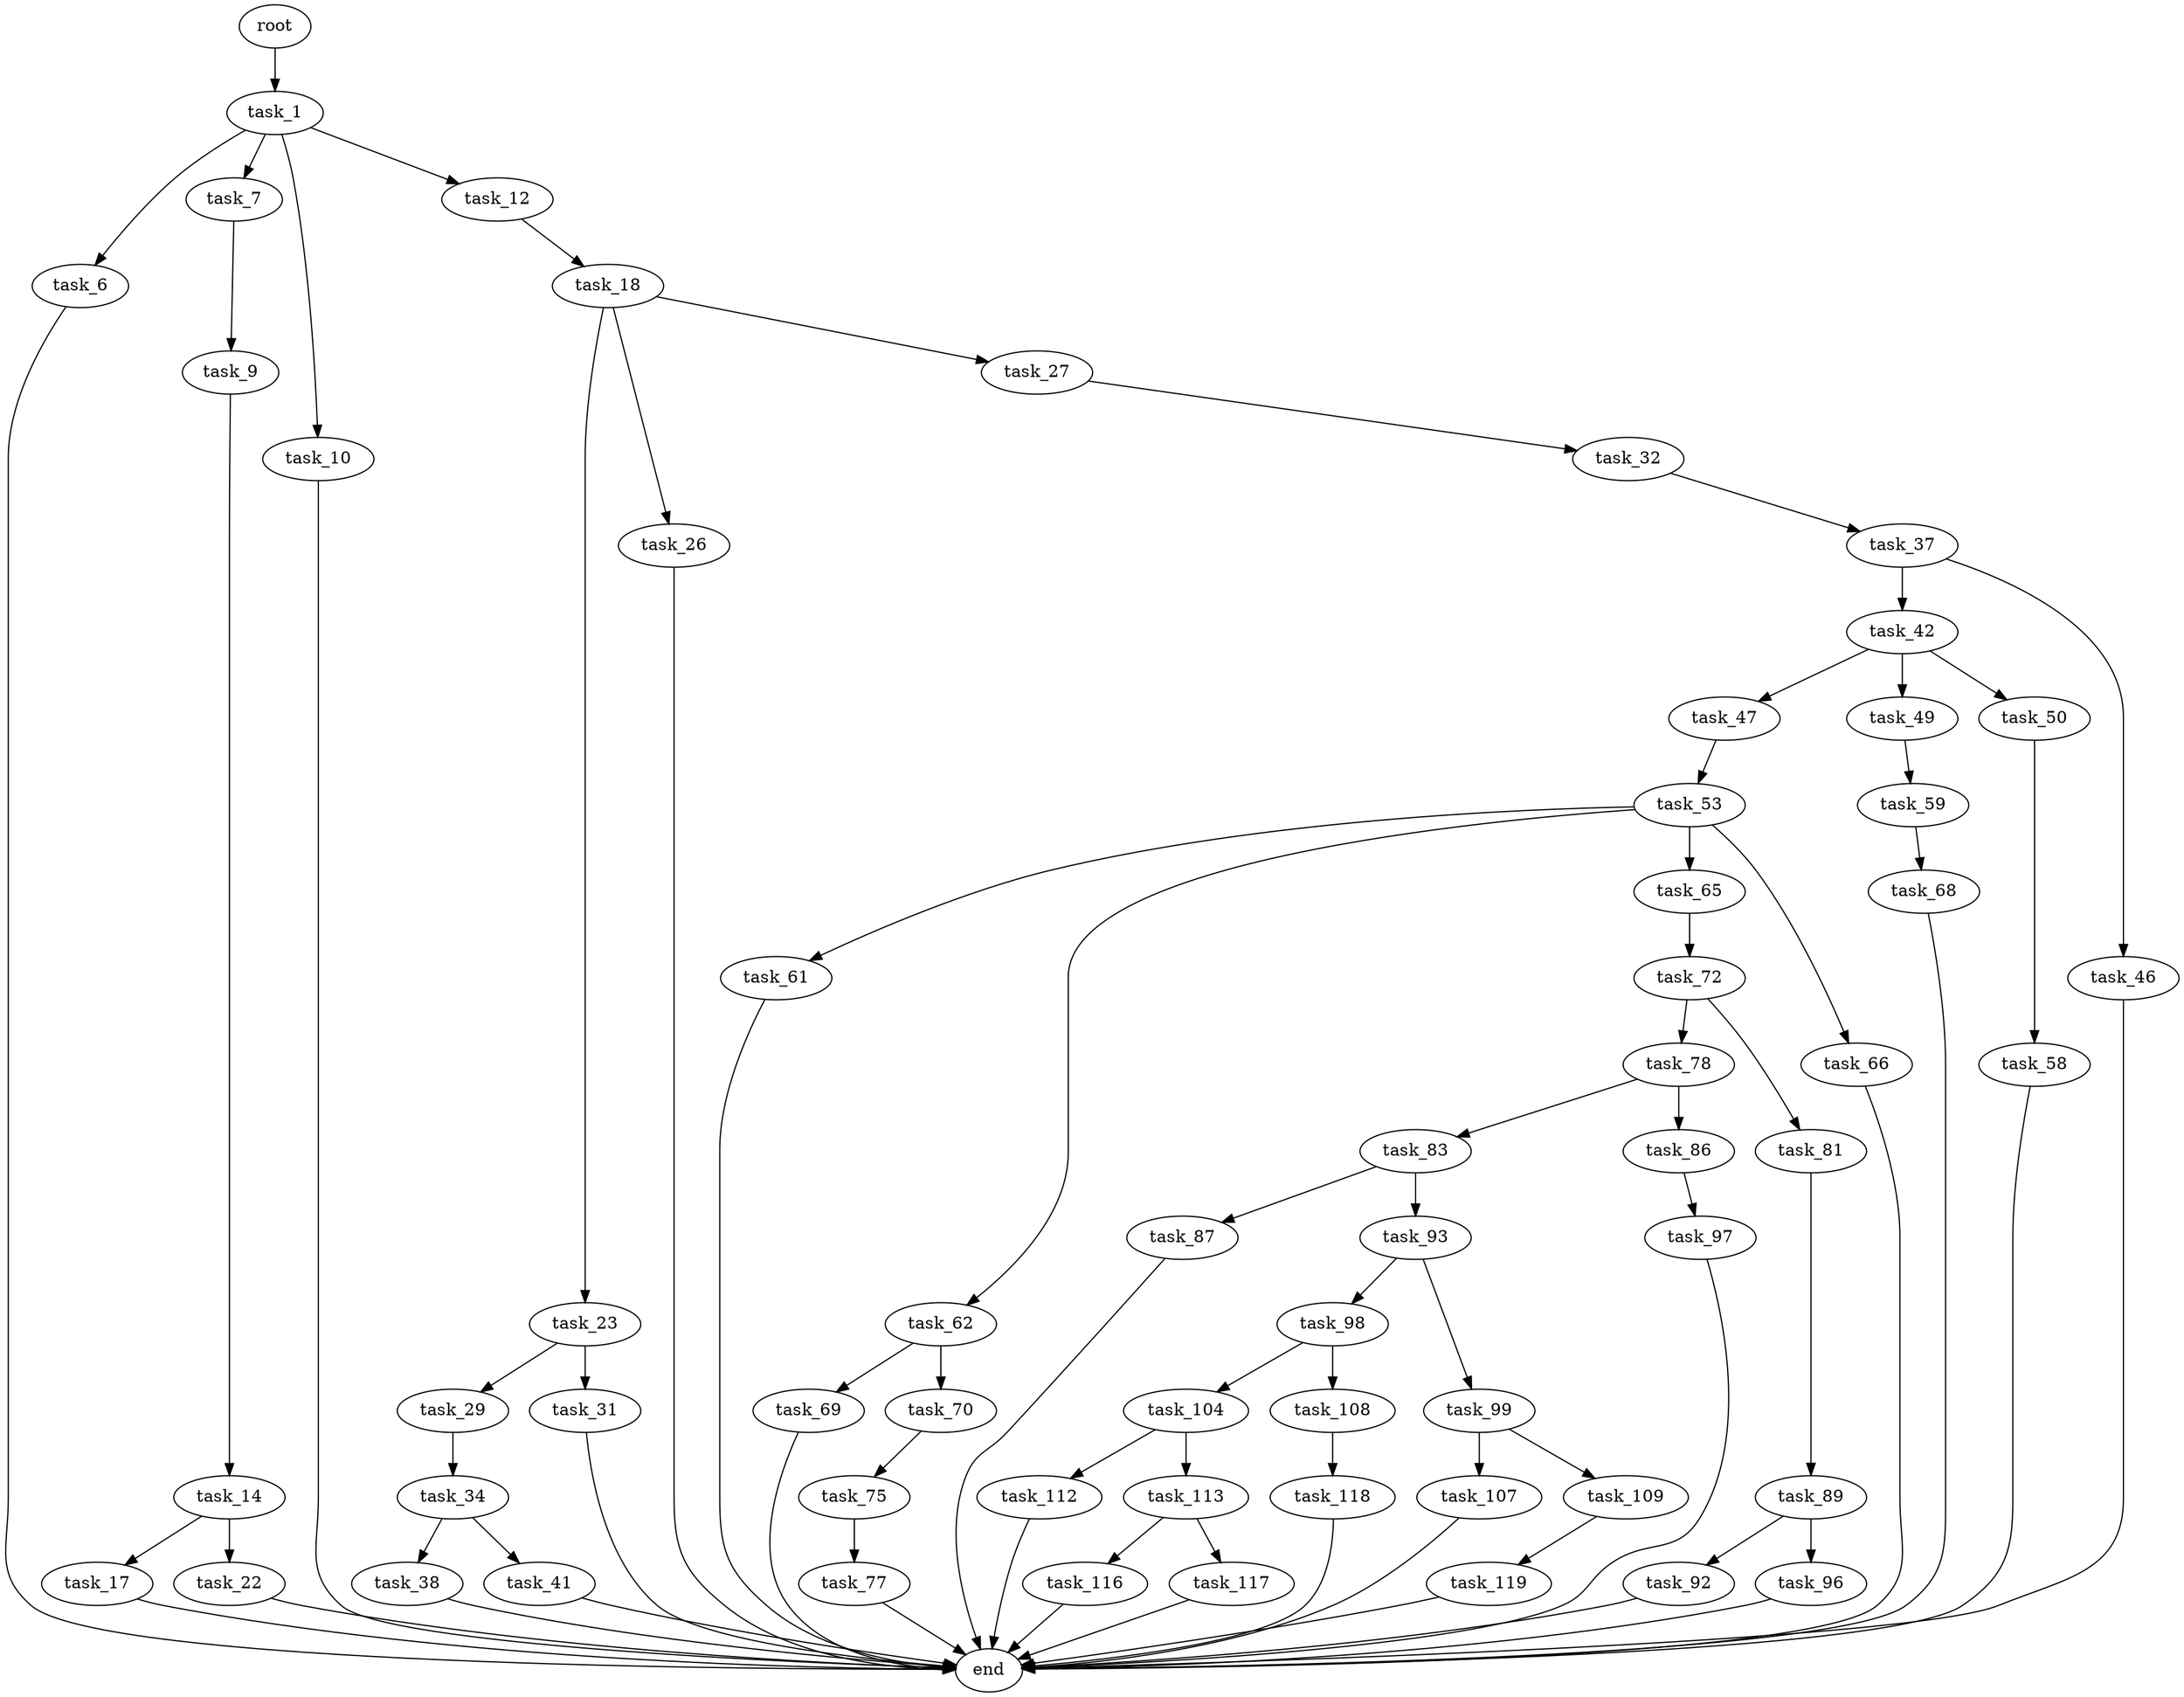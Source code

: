 digraph G {
  root [size="0.000000"];
  task_1 [size="368293445632.000000"];
  task_6 [size="26996178854.000000"];
  task_7 [size="10654134101.000000"];
  task_10 [size="782757789696.000000"];
  task_12 [size="11134664577.000000"];
  end [size="0.000000"];
  task_9 [size="15543427113.000000"];
  task_14 [size="782757789696.000000"];
  task_18 [size="41019369671.000000"];
  task_17 [size="134217728000.000000"];
  task_22 [size="11018392786.000000"];
  task_23 [size="397952467186.000000"];
  task_26 [size="847701234848.000000"];
  task_27 [size="10029428086.000000"];
  task_29 [size="782757789696.000000"];
  task_31 [size="37298643252.000000"];
  task_32 [size="4548303918.000000"];
  task_34 [size="6691214954.000000"];
  task_37 [size="4543515114.000000"];
  task_38 [size="68719476736.000000"];
  task_41 [size="146666915176.000000"];
  task_42 [size="549755813888.000000"];
  task_46 [size="231928233984.000000"];
  task_47 [size="134217728000.000000"];
  task_49 [size="795967616.000000"];
  task_50 [size="97003909740.000000"];
  task_53 [size="34369277756.000000"];
  task_59 [size="231928233984.000000"];
  task_58 [size="35737957318.000000"];
  task_61 [size="782757789696.000000"];
  task_62 [size="153379534829.000000"];
  task_65 [size="134217728000.000000"];
  task_66 [size="23752999237.000000"];
  task_68 [size="1080388538472.000000"];
  task_69 [size="307197633942.000000"];
  task_70 [size="68719476736.000000"];
  task_72 [size="463820589700.000000"];
  task_75 [size="15358243720.000000"];
  task_78 [size="13746732651.000000"];
  task_81 [size="1073741824000.000000"];
  task_77 [size="12682486962.000000"];
  task_83 [size="3057655935.000000"];
  task_86 [size="17622737641.000000"];
  task_89 [size="28991029248.000000"];
  task_87 [size="11348741801.000000"];
  task_93 [size="347516481226.000000"];
  task_97 [size="8312188759.000000"];
  task_92 [size="68719476736.000000"];
  task_96 [size="1182166208.000000"];
  task_98 [size="721540608061.000000"];
  task_99 [size="23920018200.000000"];
  task_104 [size="727476315124.000000"];
  task_108 [size="100978614516.000000"];
  task_107 [size="322271950932.000000"];
  task_109 [size="7592415856.000000"];
  task_112 [size="8589934592.000000"];
  task_113 [size="6394432304.000000"];
  task_118 [size="11591135225.000000"];
  task_119 [size="30273772941.000000"];
  task_116 [size="1073741824000.000000"];
  task_117 [size="109460667312.000000"];

  root -> task_1 [size="1.000000"];
  task_1 -> task_6 [size="411041792.000000"];
  task_1 -> task_7 [size="411041792.000000"];
  task_1 -> task_10 [size="411041792.000000"];
  task_1 -> task_12 [size="411041792.000000"];
  task_6 -> end [size="1.000000"];
  task_7 -> task_9 [size="209715200.000000"];
  task_10 -> end [size="1.000000"];
  task_12 -> task_18 [size="209715200.000000"];
  task_9 -> task_14 [size="301989888.000000"];
  task_14 -> task_17 [size="679477248.000000"];
  task_14 -> task_22 [size="679477248.000000"];
  task_18 -> task_23 [size="679477248.000000"];
  task_18 -> task_26 [size="679477248.000000"];
  task_18 -> task_27 [size="679477248.000000"];
  task_17 -> end [size="1.000000"];
  task_22 -> end [size="1.000000"];
  task_23 -> task_29 [size="411041792.000000"];
  task_23 -> task_31 [size="411041792.000000"];
  task_26 -> end [size="1.000000"];
  task_27 -> task_32 [size="209715200.000000"];
  task_29 -> task_34 [size="679477248.000000"];
  task_31 -> end [size="1.000000"];
  task_32 -> task_37 [size="301989888.000000"];
  task_34 -> task_38 [size="536870912.000000"];
  task_34 -> task_41 [size="536870912.000000"];
  task_37 -> task_42 [size="134217728.000000"];
  task_37 -> task_46 [size="134217728.000000"];
  task_38 -> end [size="1.000000"];
  task_41 -> end [size="1.000000"];
  task_42 -> task_47 [size="536870912.000000"];
  task_42 -> task_49 [size="536870912.000000"];
  task_42 -> task_50 [size="536870912.000000"];
  task_46 -> end [size="1.000000"];
  task_47 -> task_53 [size="209715200.000000"];
  task_49 -> task_59 [size="33554432.000000"];
  task_50 -> task_58 [size="134217728.000000"];
  task_53 -> task_61 [size="33554432.000000"];
  task_53 -> task_62 [size="33554432.000000"];
  task_53 -> task_65 [size="33554432.000000"];
  task_53 -> task_66 [size="33554432.000000"];
  task_59 -> task_68 [size="301989888.000000"];
  task_58 -> end [size="1.000000"];
  task_61 -> end [size="1.000000"];
  task_62 -> task_69 [size="301989888.000000"];
  task_62 -> task_70 [size="301989888.000000"];
  task_65 -> task_72 [size="209715200.000000"];
  task_66 -> end [size="1.000000"];
  task_68 -> end [size="1.000000"];
  task_69 -> end [size="1.000000"];
  task_70 -> task_75 [size="134217728.000000"];
  task_72 -> task_78 [size="536870912.000000"];
  task_72 -> task_81 [size="536870912.000000"];
  task_75 -> task_77 [size="411041792.000000"];
  task_78 -> task_83 [size="411041792.000000"];
  task_78 -> task_86 [size="411041792.000000"];
  task_81 -> task_89 [size="838860800.000000"];
  task_77 -> end [size="1.000000"];
  task_83 -> task_87 [size="75497472.000000"];
  task_83 -> task_93 [size="75497472.000000"];
  task_86 -> task_97 [size="411041792.000000"];
  task_89 -> task_92 [size="75497472.000000"];
  task_89 -> task_96 [size="75497472.000000"];
  task_87 -> end [size="1.000000"];
  task_93 -> task_98 [size="301989888.000000"];
  task_93 -> task_99 [size="301989888.000000"];
  task_97 -> end [size="1.000000"];
  task_92 -> end [size="1.000000"];
  task_96 -> end [size="1.000000"];
  task_98 -> task_104 [size="679477248.000000"];
  task_98 -> task_108 [size="679477248.000000"];
  task_99 -> task_107 [size="838860800.000000"];
  task_99 -> task_109 [size="838860800.000000"];
  task_104 -> task_112 [size="536870912.000000"];
  task_104 -> task_113 [size="536870912.000000"];
  task_108 -> task_118 [size="134217728.000000"];
  task_107 -> end [size="1.000000"];
  task_109 -> task_119 [size="411041792.000000"];
  task_112 -> end [size="1.000000"];
  task_113 -> task_116 [size="679477248.000000"];
  task_113 -> task_117 [size="679477248.000000"];
  task_118 -> end [size="1.000000"];
  task_119 -> end [size="1.000000"];
  task_116 -> end [size="1.000000"];
  task_117 -> end [size="1.000000"];
}
